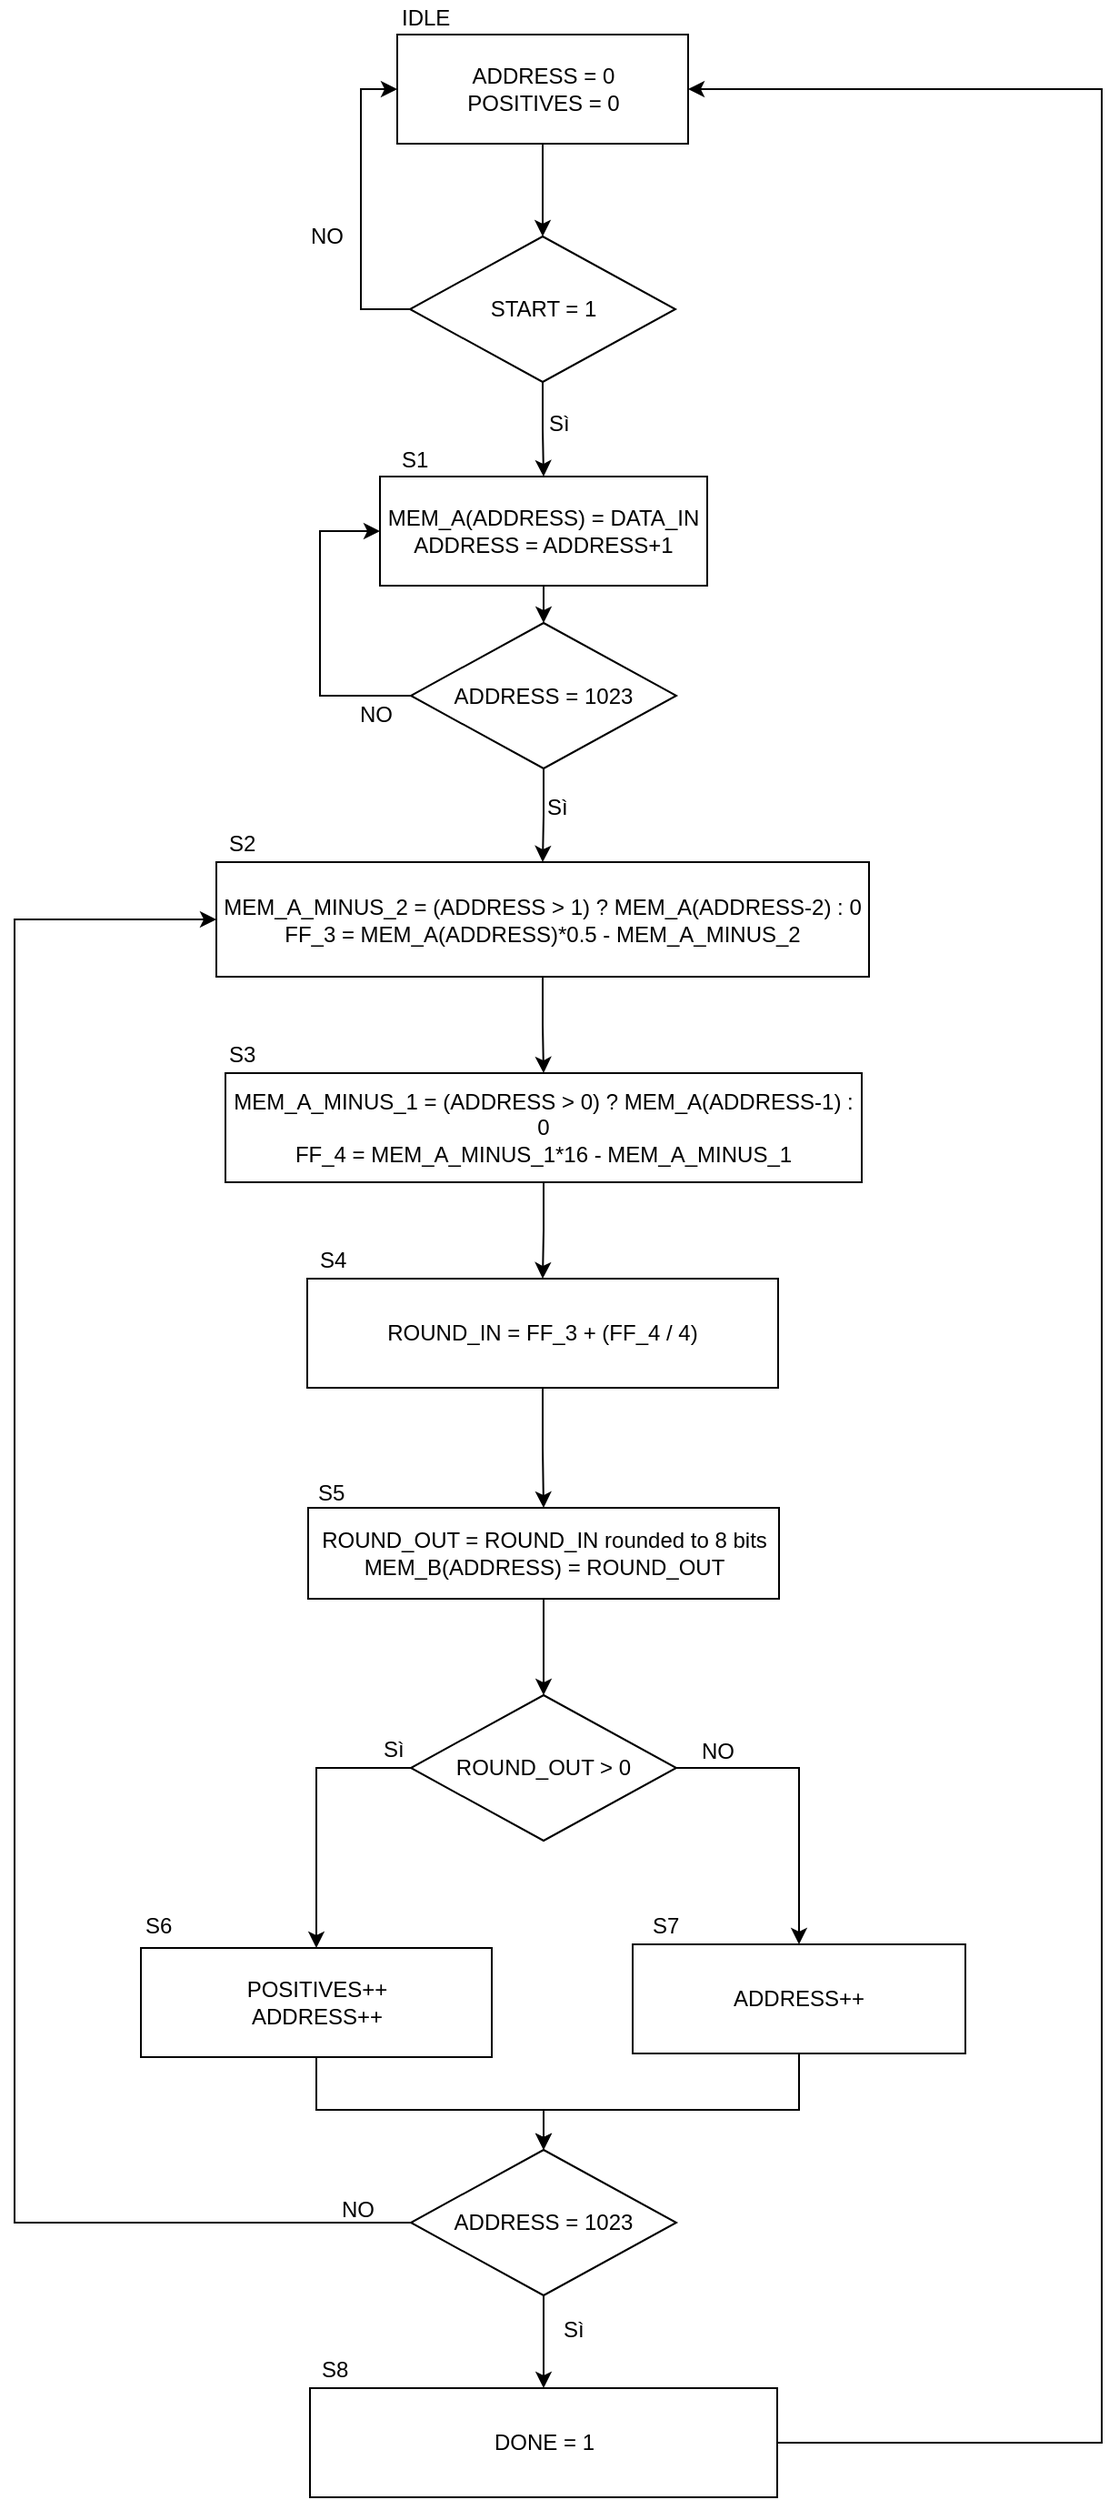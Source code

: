 <mxfile version="10.6.3" type="github"><diagram id="Q2Cqu0K0B7bjCWtc9zZl" name="Page-1"><mxGraphModel dx="1010" dy="555" grid="1" gridSize="10" guides="1" tooltips="1" connect="1" arrows="1" fold="1" page="1" pageScale="1" pageWidth="827" pageHeight="1169" math="0" shadow="0"><root><mxCell id="0"/><mxCell id="1" parent="0"/><mxCell id="Qgo2Yb9ARhmask6T_yiK-40" style="edgeStyle=orthogonalEdgeStyle;rounded=0;orthogonalLoop=1;jettySize=auto;html=1;exitX=0.5;exitY=1;exitDx=0;exitDy=0;entryX=0.5;entryY=0;entryDx=0;entryDy=0;" parent="1" source="Qgo2Yb9ARhmask6T_yiK-1" target="Qgo2Yb9ARhmask6T_yiK-38" edge="1"><mxGeometry relative="1" as="geometry"/></mxCell><mxCell id="Qgo2Yb9ARhmask6T_yiK-1" value="&lt;div&gt;ADDRESS = 0&lt;/div&gt;&lt;div&gt;POSITIVES = 0&lt;br&gt;&lt;/div&gt;" style="rounded=0;whiteSpace=wrap;html=1;" parent="1" vertex="1"><mxGeometry x="270.5" y="95" width="160" height="60" as="geometry"/></mxCell><mxCell id="Qgo2Yb9ARhmask6T_yiK-2" value="IDLE" style="text;html=1;resizable=0;points=[];autosize=1;align=left;verticalAlign=top;spacingTop=-4;" parent="1" vertex="1"><mxGeometry x="270.5" y="76" width="40" height="20" as="geometry"/></mxCell><mxCell id="Qgo2Yb9ARhmask6T_yiK-7" style="edgeStyle=orthogonalEdgeStyle;rounded=0;orthogonalLoop=1;jettySize=auto;html=1;exitX=0.5;exitY=1;exitDx=0;exitDy=0;entryX=0.5;entryY=0;entryDx=0;entryDy=0;" parent="1" source="Qgo2Yb9ARhmask6T_yiK-8" target="Qgo2Yb9ARhmask6T_yiK-11" edge="1"><mxGeometry relative="1" as="geometry"><mxPoint x="350.5" y="447" as="targetPoint"/></mxGeometry></mxCell><mxCell id="Qgo2Yb9ARhmask6T_yiK-8" value="&lt;div&gt;MEM_A(ADDRESS) = DATA_IN&lt;/div&gt;&lt;div&gt;ADDRESS = ADDRESS+1&lt;br&gt;&lt;/div&gt;" style="rounded=0;whiteSpace=wrap;html=1;" parent="1" vertex="1"><mxGeometry x="261" y="338" width="180" height="60" as="geometry"/></mxCell><mxCell id="Qgo2Yb9ARhmask6T_yiK-9" value="S1" style="text;html=1;resizable=0;points=[];autosize=1;align=left;verticalAlign=top;spacingTop=-4;" parent="1" vertex="1"><mxGeometry x="270.5" y="319" width="30" height="20" as="geometry"/></mxCell><mxCell id="Qgo2Yb9ARhmask6T_yiK-12" style="edgeStyle=orthogonalEdgeStyle;rounded=0;orthogonalLoop=1;jettySize=auto;html=1;exitX=0;exitY=0.5;exitDx=0;exitDy=0;entryX=0;entryY=0.5;entryDx=0;entryDy=0;" parent="1" source="Qgo2Yb9ARhmask6T_yiK-11" target="Qgo2Yb9ARhmask6T_yiK-8" edge="1"><mxGeometry relative="1" as="geometry"><Array as="points"><mxPoint x="228" y="459"/><mxPoint x="228" y="368"/></Array></mxGeometry></mxCell><mxCell id="IKMehytfFqVQcPmejlZd-8" style="edgeStyle=orthogonalEdgeStyle;rounded=0;orthogonalLoop=1;jettySize=auto;html=1;exitX=0.5;exitY=1;exitDx=0;exitDy=0;entryX=0.5;entryY=0;entryDx=0;entryDy=0;" parent="1" source="Qgo2Yb9ARhmask6T_yiK-11" target="Qgo2Yb9ARhmask6T_yiK-16" edge="1"><mxGeometry relative="1" as="geometry"><mxPoint x="351" y="567" as="targetPoint"/></mxGeometry></mxCell><mxCell id="Qgo2Yb9ARhmask6T_yiK-11" value="ADDRESS = 1023" style="rhombus;whiteSpace=wrap;html=1;" parent="1" vertex="1"><mxGeometry x="278" y="418.5" width="146" height="80" as="geometry"/></mxCell><mxCell id="Qgo2Yb9ARhmask6T_yiK-13" value="NO" style="text;html=1;resizable=0;points=[];autosize=1;align=left;verticalAlign=top;spacingTop=-4;" parent="1" vertex="1"><mxGeometry x="248" y="458.5" width="30" height="20" as="geometry"/></mxCell><mxCell id="Qgo2Yb9ARhmask6T_yiK-22" value="" style="edgeStyle=orthogonalEdgeStyle;rounded=0;orthogonalLoop=1;jettySize=auto;html=1;" parent="1" source="Qgo2Yb9ARhmask6T_yiK-16" target="Qgo2Yb9ARhmask6T_yiK-21" edge="1"><mxGeometry relative="1" as="geometry"/></mxCell><mxCell id="Qgo2Yb9ARhmask6T_yiK-16" value="&lt;div&gt;MEM_A_MINUS_2 = (ADDRESS &amp;gt; 1) ? MEM_A(ADDRESS-2) : 0&lt;/div&gt;&lt;div&gt;&lt;div&gt;FF_3 = MEM_A(ADDRESS)*0.5 - MEM_A_MINUS_2 &lt;br&gt;&lt;/div&gt;&lt;/div&gt;" style="rounded=0;whiteSpace=wrap;html=1;" parent="1" vertex="1"><mxGeometry x="171" y="550" width="359" height="63" as="geometry"/></mxCell><mxCell id="Qgo2Yb9ARhmask6T_yiK-25" value="" style="edgeStyle=orthogonalEdgeStyle;rounded=0;orthogonalLoop=1;jettySize=auto;html=1;" parent="1" source="Qgo2Yb9ARhmask6T_yiK-21" target="Qgo2Yb9ARhmask6T_yiK-24" edge="1"><mxGeometry relative="1" as="geometry"/></mxCell><mxCell id="Qgo2Yb9ARhmask6T_yiK-21" value="&lt;div&gt;MEM_A_MINUS_1 = (ADDRESS &amp;gt; 0) ? MEM_A(ADDRESS-1) : 0&lt;/div&gt;&lt;div&gt;FF_4 = MEM_A_MINUS_1*16 - MEM_A_MINUS_1&lt;/div&gt;" style="rounded=0;whiteSpace=wrap;html=1;" parent="1" vertex="1"><mxGeometry x="176" y="666" width="350" height="60" as="geometry"/></mxCell><mxCell id="ZcKgzS6efg3AVejuTFJ0-3" value="" style="edgeStyle=orthogonalEdgeStyle;rounded=0;orthogonalLoop=1;jettySize=auto;html=1;" parent="1" source="Qgo2Yb9ARhmask6T_yiK-24" target="ZcKgzS6efg3AVejuTFJ0-1" edge="1"><mxGeometry relative="1" as="geometry"/></mxCell><mxCell id="Qgo2Yb9ARhmask6T_yiK-24" value="&lt;div&gt;ROUND_IN = FF_3 + (FF_4 / 4)&lt;/div&gt;" style="rounded=0;whiteSpace=wrap;html=1;" parent="1" vertex="1"><mxGeometry x="221" y="779" width="259" height="60" as="geometry"/></mxCell><mxCell id="Qgo2Yb9ARhmask6T_yiK-19" value="Sì" style="text;html=1;resizable=0;points=[];autosize=1;align=left;verticalAlign=top;spacingTop=-4;" parent="1" vertex="1"><mxGeometry x="350.5" y="510" width="30" height="20" as="geometry"/></mxCell><mxCell id="Qgo2Yb9ARhmask6T_yiK-30" style="edgeStyle=orthogonalEdgeStyle;rounded=0;orthogonalLoop=1;jettySize=auto;html=1;exitX=0;exitY=0.5;exitDx=0;exitDy=0;entryX=0;entryY=0.5;entryDx=0;entryDy=0;" parent="1" source="Qgo2Yb9ARhmask6T_yiK-20" target="Qgo2Yb9ARhmask6T_yiK-16" edge="1"><mxGeometry relative="1" as="geometry"><Array as="points"><mxPoint x="60" y="1298"/><mxPoint x="60" y="582"/></Array></mxGeometry></mxCell><mxCell id="Qgo2Yb9ARhmask6T_yiK-37" value="" style="edgeStyle=orthogonalEdgeStyle;rounded=0;orthogonalLoop=1;jettySize=auto;html=1;" parent="1" source="Qgo2Yb9ARhmask6T_yiK-20" target="Qgo2Yb9ARhmask6T_yiK-36" edge="1"><mxGeometry relative="1" as="geometry"/></mxCell><mxCell id="Qgo2Yb9ARhmask6T_yiK-20" value="ADDRESS = 1023" style="rhombus;whiteSpace=wrap;html=1;" parent="1" vertex="1"><mxGeometry x="278" y="1258" width="146" height="80" as="geometry"/></mxCell><mxCell id="Qgo2Yb9ARhmask6T_yiK-31" value="NO" style="text;html=1;resizable=0;points=[];autosize=1;align=left;verticalAlign=top;spacingTop=-4;" parent="1" vertex="1"><mxGeometry x="237.5" y="1281" width="30" height="20" as="geometry"/></mxCell><mxCell id="Qgo2Yb9ARhmask6T_yiK-34" value="Sì" style="text;html=1;resizable=0;points=[];autosize=1;align=left;verticalAlign=top;spacingTop=-4;" parent="1" vertex="1"><mxGeometry x="359.5" y="1347" width="30" height="20" as="geometry"/></mxCell><mxCell id="Qgo2Yb9ARhmask6T_yiK-62" style="edgeStyle=orthogonalEdgeStyle;rounded=0;orthogonalLoop=1;jettySize=auto;html=1;exitX=1;exitY=0.5;exitDx=0;exitDy=0;entryX=1;entryY=0.5;entryDx=0;entryDy=0;" parent="1" source="Qgo2Yb9ARhmask6T_yiK-36" target="Qgo2Yb9ARhmask6T_yiK-1" edge="1"><mxGeometry relative="1" as="geometry"><Array as="points"><mxPoint x="658" y="1419"/><mxPoint x="658" y="125"/></Array></mxGeometry></mxCell><mxCell id="Qgo2Yb9ARhmask6T_yiK-36" value="DONE = 1" style="rounded=0;whiteSpace=wrap;html=1;" parent="1" vertex="1"><mxGeometry x="222.5" y="1389" width="257" height="60" as="geometry"/></mxCell><mxCell id="Qgo2Yb9ARhmask6T_yiK-39" style="edgeStyle=orthogonalEdgeStyle;rounded=0;orthogonalLoop=1;jettySize=auto;html=1;exitX=0.5;exitY=1;exitDx=0;exitDy=0;entryX=0.5;entryY=0;entryDx=0;entryDy=0;" parent="1" source="Qgo2Yb9ARhmask6T_yiK-38" target="Qgo2Yb9ARhmask6T_yiK-8" edge="1"><mxGeometry relative="1" as="geometry"/></mxCell><mxCell id="Qgo2Yb9ARhmask6T_yiK-41" style="edgeStyle=orthogonalEdgeStyle;rounded=0;orthogonalLoop=1;jettySize=auto;html=1;exitX=0;exitY=0.5;exitDx=0;exitDy=0;entryX=0;entryY=0.5;entryDx=0;entryDy=0;" parent="1" source="Qgo2Yb9ARhmask6T_yiK-38" target="Qgo2Yb9ARhmask6T_yiK-1" edge="1"><mxGeometry relative="1" as="geometry"/></mxCell><mxCell id="Qgo2Yb9ARhmask6T_yiK-38" value="START = 1" style="rhombus;whiteSpace=wrap;html=1;" parent="1" vertex="1"><mxGeometry x="277.5" y="206" width="146" height="80" as="geometry"/></mxCell><mxCell id="Qgo2Yb9ARhmask6T_yiK-42" value="NO" style="text;html=1;resizable=0;points=[];autosize=1;align=left;verticalAlign=top;spacingTop=-4;" parent="1" vertex="1"><mxGeometry x="220.5" y="196" width="30" height="20" as="geometry"/></mxCell><mxCell id="Qgo2Yb9ARhmask6T_yiK-43" value="Sì" style="text;html=1;resizable=0;points=[];autosize=1;align=left;verticalAlign=top;spacingTop=-4;" parent="1" vertex="1"><mxGeometry x="351.5" y="299" width="30" height="20" as="geometry"/></mxCell><mxCell id="Qgo2Yb9ARhmask6T_yiK-45" value="S2" style="text;html=1;resizable=0;points=[];autosize=1;align=left;verticalAlign=top;spacingTop=-4;" parent="1" vertex="1"><mxGeometry x="176" y="530" width="30" height="20" as="geometry"/></mxCell><mxCell id="Qgo2Yb9ARhmask6T_yiK-46" value="S3" style="text;html=1;resizable=0;points=[];autosize=1;align=left;verticalAlign=top;spacingTop=-4;" parent="1" vertex="1"><mxGeometry x="176" y="646" width="30" height="20" as="geometry"/></mxCell><mxCell id="Qgo2Yb9ARhmask6T_yiK-47" value="S4" style="text;html=1;resizable=0;points=[];autosize=1;align=left;verticalAlign=top;spacingTop=-4;" parent="1" vertex="1"><mxGeometry x="226" y="759" width="30" height="20" as="geometry"/></mxCell><mxCell id="IKMehytfFqVQcPmejlZd-3" style="edgeStyle=orthogonalEdgeStyle;rounded=0;orthogonalLoop=1;jettySize=auto;html=1;exitX=0;exitY=0.5;exitDx=0;exitDy=0;entryX=0.5;entryY=0;entryDx=0;entryDy=0;" parent="1" source="Qgo2Yb9ARhmask6T_yiK-51" target="Qgo2Yb9ARhmask6T_yiK-53" edge="1"><mxGeometry relative="1" as="geometry"><mxPoint x="270" y="1143" as="targetPoint"/></mxGeometry></mxCell><mxCell id="IKMehytfFqVQcPmejlZd-4" style="edgeStyle=orthogonalEdgeStyle;rounded=0;orthogonalLoop=1;jettySize=auto;html=1;exitX=1;exitY=0.5;exitDx=0;exitDy=0;entryX=0.5;entryY=0;entryDx=0;entryDy=0;" parent="1" source="Qgo2Yb9ARhmask6T_yiK-51" target="IKMehytfFqVQcPmejlZd-1" edge="1"><mxGeometry relative="1" as="geometry"/></mxCell><mxCell id="Qgo2Yb9ARhmask6T_yiK-51" value="ROUND_OUT &amp;gt; 0" style="rhombus;whiteSpace=wrap;html=1;" parent="1" vertex="1"><mxGeometry x="278" y="1008" width="146" height="80" as="geometry"/></mxCell><mxCell id="Qgo2Yb9ARhmask6T_yiK-56" value="" style="edgeStyle=orthogonalEdgeStyle;rounded=0;orthogonalLoop=1;jettySize=auto;html=1;" parent="1" source="Qgo2Yb9ARhmask6T_yiK-53" target="Qgo2Yb9ARhmask6T_yiK-20" edge="1"><mxGeometry relative="1" as="geometry"><Array as="points"><mxPoint x="226" y="1236"/><mxPoint x="351" y="1236"/></Array></mxGeometry></mxCell><mxCell id="Qgo2Yb9ARhmask6T_yiK-53" value="&lt;div&gt;POSITIVES++&lt;/div&gt;&lt;div&gt;&lt;div&gt;ADDRESS++&lt;/div&gt;&lt;/div&gt;" style="rounded=0;whiteSpace=wrap;html=1;" parent="1" vertex="1"><mxGeometry x="129.5" y="1147" width="193" height="60" as="geometry"/></mxCell><mxCell id="Qgo2Yb9ARhmask6T_yiK-57" value="Sì" style="text;html=1;resizable=0;points=[];autosize=1;align=left;verticalAlign=top;spacingTop=-4;" parent="1" vertex="1"><mxGeometry x="260.5" y="1028" width="30" height="20" as="geometry"/></mxCell><mxCell id="Qgo2Yb9ARhmask6T_yiK-59" value="NO" style="text;html=1;resizable=0;points=[];autosize=1;align=left;verticalAlign=top;spacingTop=-4;" parent="1" vertex="1"><mxGeometry x="436" y="1029" width="30" height="20" as="geometry"/></mxCell><mxCell id="Qgo2Yb9ARhmask6T_yiK-63" value="S6" style="text;html=1;resizable=0;points=[];autosize=1;align=left;verticalAlign=top;spacingTop=-4;" parent="1" vertex="1"><mxGeometry x="129.5" y="1124.5" width="30" height="20" as="geometry"/></mxCell><mxCell id="Qgo2Yb9ARhmask6T_yiK-64" value="S8" style="text;html=1;resizable=0;points=[];autosize=1;align=left;verticalAlign=top;spacingTop=-4;" parent="1" vertex="1"><mxGeometry x="226.5" y="1369" width="30" height="20" as="geometry"/></mxCell><mxCell id="ZcKgzS6efg3AVejuTFJ0-5" value="" style="edgeStyle=orthogonalEdgeStyle;rounded=0;orthogonalLoop=1;jettySize=auto;html=1;entryX=0.5;entryY=0;entryDx=0;entryDy=0;" parent="1" source="ZcKgzS6efg3AVejuTFJ0-1" target="Qgo2Yb9ARhmask6T_yiK-51" edge="1"><mxGeometry relative="1" as="geometry"><mxPoint x="350" y="1035" as="targetPoint"/></mxGeometry></mxCell><mxCell id="ZcKgzS6efg3AVejuTFJ0-1" value="&lt;div&gt;ROUND_OUT = ROUND_IN rounded to 8 bits&lt;br&gt;&lt;/div&gt;&lt;div&gt;&lt;span&gt;MEM_B(ADDRESS) = ROUND_OUT&lt;/span&gt;&lt;/div&gt;" style="rounded=0;whiteSpace=wrap;html=1;" parent="1" vertex="1"><mxGeometry x="221.5" y="905" width="259" height="50" as="geometry"/></mxCell><mxCell id="ZcKgzS6efg3AVejuTFJ0-2" value="S5" style="text;html=1;resizable=0;points=[];autosize=1;align=left;verticalAlign=top;spacingTop=-4;" parent="1" vertex="1"><mxGeometry x="225" y="887" width="30" height="20" as="geometry"/></mxCell><mxCell id="IKMehytfFqVQcPmejlZd-11" style="edgeStyle=orthogonalEdgeStyle;rounded=0;orthogonalLoop=1;jettySize=auto;html=1;exitX=0.5;exitY=1;exitDx=0;exitDy=0;entryX=0.5;entryY=0;entryDx=0;entryDy=0;" parent="1" source="IKMehytfFqVQcPmejlZd-1" target="Qgo2Yb9ARhmask6T_yiK-20" edge="1"><mxGeometry relative="1" as="geometry"><Array as="points"><mxPoint x="492" y="1236"/><mxPoint x="351" y="1236"/></Array></mxGeometry></mxCell><mxCell id="IKMehytfFqVQcPmejlZd-1" value="&lt;div&gt;&lt;div&gt;&lt;div&gt;ADDRESS++&lt;/div&gt;&lt;/div&gt;&lt;/div&gt;" style="rounded=0;whiteSpace=wrap;html=1;" parent="1" vertex="1"><mxGeometry x="400" y="1145" width="183" height="60" as="geometry"/></mxCell><mxCell id="IKMehytfFqVQcPmejlZd-2" value="S7" style="text;html=1;resizable=0;points=[];autosize=1;align=left;verticalAlign=top;spacingTop=-4;" parent="1" vertex="1"><mxGeometry x="409" y="1124.5" width="30" height="20" as="geometry"/></mxCell></root></mxGraphModel></diagram></mxfile>